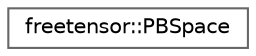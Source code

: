 digraph "Graphical Class Hierarchy"
{
 // LATEX_PDF_SIZE
  bgcolor="transparent";
  edge [fontname=Helvetica,fontsize=10,labelfontname=Helvetica,labelfontsize=10];
  node [fontname=Helvetica,fontsize=10,shape=box,height=0.2,width=0.4];
  rankdir="LR";
  Node0 [label="freetensor::PBSpace",height=0.2,width=0.4,color="grey40", fillcolor="white", style="filled",URL="$classfreetensor_1_1PBSpace.html",tooltip=" "];
}
